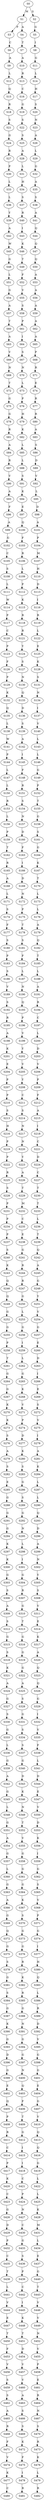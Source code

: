 strict digraph  {
	S0 -> S1 [ label = M ];
	S0 -> S2 [ label = S ];
	S1 -> S3 [ label = P ];
	S1 -> S4 [ label = A ];
	S2 -> S5 [ label = G ];
	S3 -> S6 [ label = C ];
	S4 -> S7 [ label = T ];
	S5 -> S8 [ label = I ];
	S6 -> S9 [ label = A ];
	S7 -> S10 [ label = A ];
	S8 -> S11 [ label = G ];
	S9 -> S12 [ label = L ];
	S10 -> S13 [ label = R ];
	S11 -> S14 [ label = L ];
	S12 -> S15 [ label = Q ];
	S13 -> S16 [ label = C ];
	S14 -> S17 [ label = H ];
	S15 -> S18 [ label = R ];
	S16 -> S19 [ label = G ];
	S17 -> S20 [ label = S ];
	S18 -> S21 [ label = S ];
	S19 -> S22 [ label = S ];
	S20 -> S23 [ label = N ];
	S21 -> S24 [ label = G ];
	S22 -> S25 [ label = S ];
	S23 -> S26 [ label = A ];
	S24 -> S27 [ label = R ];
	S25 -> S28 [ label = A ];
	S26 -> S29 [ label = L ];
	S27 -> S30 [ label = P ];
	S28 -> S31 [ label = L ];
	S29 -> S32 [ label = G ];
	S30 -> S33 [ label = L ];
	S31 -> S34 [ label = H ];
	S32 -> S35 [ label = A ];
	S33 -> S36 [ label = L ];
	S34 -> S37 [ label = S ];
	S35 -> S38 [ label = S ];
	S36 -> S39 [ label = Y ];
	S37 -> S40 [ label = R ];
	S38 -> S41 [ label = A ];
	S39 -> S42 [ label = A ];
	S40 -> S43 [ label = I ];
	S41 -> S44 [ label = Q ];
	S42 -> S45 [ label = W ];
	S43 -> S46 [ label = K ];
	S44 -> S47 [ label = Q ];
	S45 -> S48 [ label = G ];
	S46 -> S49 [ label = T ];
	S47 -> S50 [ label = Q ];
	S48 -> S51 [ label = L ];
	S49 -> S52 [ label = F ];
	S50 -> S53 [ label = A ];
	S51 -> S54 [ label = G ];
	S52 -> S55 [ label = V ];
	S53 -> S56 [ label = A ];
	S54 -> S57 [ label = A ];
	S55 -> S58 [ label = S ];
	S56 -> S59 [ label = A ];
	S57 -> S60 [ label = T ];
	S58 -> S61 [ label = P ];
	S59 -> S62 [ label = A ];
	S60 -> S63 [ label = A ];
	S61 -> S64 [ label = I ];
	S62 -> S65 [ label = A ];
	S63 -> S66 [ label = V ];
	S64 -> S67 [ label = S ];
	S65 -> S68 [ label = P ];
	S66 -> S69 [ label = N ];
	S67 -> S70 [ label = N ];
	S68 -> S71 [ label = R ];
	S69 -> S72 [ label = T ];
	S70 -> S73 [ label = L ];
	S71 -> S74 [ label = E ];
	S72 -> S75 [ label = G ];
	S73 -> S76 [ label = P ];
	S74 -> S77 [ label = R ];
	S75 -> S78 [ label = G ];
	S76 -> S79 [ label = H ];
	S77 -> S80 [ label = R ];
	S78 -> S81 [ label = R ];
	S79 -> S82 [ label = K ];
	S80 -> S83 [ label = A ];
	S81 -> S84 [ label = A ];
	S82 -> S85 [ label = L ];
	S83 -> S86 [ label = S ];
	S84 -> S87 [ label = R ];
	S85 -> S88 [ label = L ];
	S86 -> S89 [ label = D ];
	S87 -> S90 [ label = V ];
	S88 -> S91 [ label = S ];
	S89 -> S92 [ label = V ];
	S90 -> S93 [ label = A ];
	S91 -> S94 [ label = K ];
	S92 -> S95 [ label = L ];
	S93 -> S96 [ label = F ];
	S94 -> S97 [ label = E ];
	S95 -> S98 [ label = D ];
	S96 -> S99 [ label = A ];
	S97 -> S100 [ label = Q ];
	S98 -> S101 [ label = A ];
	S99 -> S102 [ label = G ];
	S100 -> S103 [ label = F ];
	S101 -> S104 [ label = P ];
	S102 -> S105 [ label = C ];
	S103 -> S106 [ label = R ];
	S104 -> S107 [ label = M ];
	S105 -> S108 [ label = S ];
	S106 -> S109 [ label = L ];
	S107 -> S110 [ label = H ];
	S108 -> S111 [ label = L ];
	S109 -> S112 [ label = P ];
	S110 -> S113 [ label = D ];
	S111 -> S114 [ label = W ];
	S112 -> S115 [ label = K ];
	S113 -> S116 [ label = I ];
	S114 -> S117 [ label = P ];
	S115 -> S118 [ label = R ];
	S116 -> S119 [ label = R ];
	S117 -> S120 [ label = C ];
	S118 -> S121 [ label = R ];
	S119 -> S122 [ label = L ];
	S120 -> S123 [ label = P ];
	S121 -> S124 [ label = Y ];
	S122 -> S125 [ label = E ];
	S123 -> S126 [ label = F ];
	S124 -> S127 [ label = S ];
	S125 -> S128 [ label = K ];
	S126 -> S129 [ label = P ];
	S127 -> S130 [ label = N ];
	S128 -> S131 [ label = S ];
	S129 -> S132 [ label = K ];
	S130 -> S133 [ label = Q ];
	S131 -> S134 [ label = N ];
	S132 -> S135 [ label = Q ];
	S133 -> S136 [ label = D ];
	S134 -> S137 [ label = I ];
	S135 -> S138 [ label = L ];
	S136 -> S139 [ label = S ];
	S137 -> S140 [ label = V ];
	S138 -> S141 [ label = W ];
	S139 -> S142 [ label = A ];
	S140 -> S143 [ label = L ];
	S141 -> S144 [ label = P ];
	S142 -> S145 [ label = I ];
	S143 -> S146 [ label = L ];
	S144 -> S147 [ label = L ];
	S145 -> S148 [ label = F ];
	S146 -> S149 [ label = G ];
	S147 -> S150 [ label = L ];
	S148 -> S151 [ label = R ];
	S149 -> S152 [ label = P ];
	S150 -> S153 [ label = R ];
	S151 -> S154 [ label = S ];
	S152 -> S155 [ label = T ];
	S153 -> S156 [ label = L ];
	S154 -> S157 [ label = N ];
	S155 -> S158 [ label = G ];
	S156 -> S159 [ label = P ];
	S157 -> S160 [ label = D ];
	S158 -> S161 [ label = S ];
	S159 -> S162 [ label = T ];
	S160 -> S163 [ label = F ];
	S161 -> S164 [ label = G ];
	S162 -> S165 [ label = R ];
	S163 -> S166 [ label = I ];
	S164 -> S167 [ label = K ];
	S165 -> S168 [ label = A ];
	S166 -> S169 [ label = D ];
	S167 -> S170 [ label = T ];
	S168 -> S171 [ label = L ];
	S169 -> S172 [ label = N ];
	S170 -> S173 [ label = L ];
	S171 -> S174 [ label = S ];
	S172 -> S175 [ label = P ];
	S173 -> S176 [ label = L ];
	S174 -> S177 [ label = F ];
	S175 -> S178 [ label = T ];
	S176 -> S179 [ label = A ];
	S177 -> S180 [ label = S ];
	S178 -> S181 [ label = S ];
	S179 -> S182 [ label = Q ];
	S180 -> S183 [ label = P ];
	S181 -> S184 [ label = F ];
	S182 -> S185 [ label = T ];
	S183 -> S186 [ label = S ];
	S184 -> S187 [ label = L ];
	S185 -> S188 [ label = L ];
	S186 -> S189 [ label = V ];
	S187 -> S190 [ label = N ];
	S188 -> S191 [ label = A ];
	S189 -> S192 [ label = S ];
	S190 -> S193 [ label = Q ];
	S191 -> S194 [ label = R ];
	S192 -> S195 [ label = R ];
	S193 -> S196 [ label = P ];
	S194 -> S197 [ label = C ];
	S195 -> S198 [ label = A ];
	S196 -> S199 [ label = V ];
	S197 -> S200 [ label = L ];
	S198 -> S201 [ label = K ];
	S199 -> S202 [ label = Y ];
	S200 -> S203 [ label = D ];
	S201 -> S204 [ label = E ];
	S202 -> S205 [ label = V ];
	S203 -> S206 [ label = V ];
	S204 -> S207 [ label = P ];
	S205 -> S208 [ label = Y ];
	S206 -> S209 [ label = P ];
	S207 -> S210 [ label = P ];
	S208 -> S211 [ label = C ];
	S209 -> S212 [ label = F ];
	S210 -> S213 [ label = S ];
	S211 -> S214 [ label = S ];
	S212 -> S215 [ label = A ];
	S213 -> S216 [ label = H ];
	S214 -> S217 [ label = N ];
	S215 -> S218 [ label = I ];
	S216 -> S219 [ label = P ];
	S217 -> S220 [ label = N ];
	S218 -> S221 [ label = C ];
	S219 -> S222 [ label = P ];
	S220 -> S223 [ label = Y ];
	S221 -> S224 [ label = D ];
	S222 -> S225 [ label = R ];
	S223 -> S226 [ label = A ];
	S224 -> S227 [ label = C ];
	S225 -> S228 [ label = S ];
	S226 -> S229 [ label = T ];
	S227 -> S230 [ label = T ];
	S228 -> S231 [ label = P ];
	S229 -> S232 [ label = M ];
	S230 -> S233 [ label = T ];
	S231 -> S234 [ label = P ];
	S232 -> S235 [ label = C ];
	S233 -> S236 [ label = L ];
	S234 -> S237 [ label = P ];
	S235 -> S238 [ label = E ];
	S236 -> S239 [ label = T ];
	S237 -> S240 [ label = S ];
	S238 -> S241 [ label = G ];
	S239 -> S242 [ label = Q ];
	S240 -> S243 [ label = K ];
	S241 -> S244 [ label = R ];
	S242 -> S245 [ label = A ];
	S243 -> S246 [ label = Q ];
	S244 -> S247 [ label = R ];
	S245 -> S248 [ label = G ];
	S246 -> S249 [ label = Q ];
	S247 -> S250 [ label = G ];
	S248 -> S251 [ label = Y ];
	S249 -> S252 [ label = G ];
	S250 -> S253 [ label = L ];
	S251 -> S254 [ label = V ];
	S252 -> S255 [ label = G ];
	S253 -> S256 [ label = G ];
	S254 -> S257 [ label = G ];
	S255 -> S258 [ label = P ];
	S256 -> S259 [ label = I ];
	S257 -> S260 [ label = E ];
	S258 -> S261 [ label = T ];
	S259 -> S262 [ label = L ];
	S260 -> S263 [ label = D ];
	S261 -> S264 [ label = G ];
	S262 -> S265 [ label = G ];
	S263 -> S266 [ label = I ];
	S264 -> S267 [ label = G ];
	S265 -> S268 [ label = K ];
	S266 -> S269 [ label = E ];
	S267 -> S270 [ label = K ];
	S268 -> S271 [ label = V ];
	S269 -> S272 [ label = S ];
	S270 -> S273 [ label = K ];
	S271 -> S274 [ label = P ];
	S272 -> S275 [ label = V ];
	S273 -> S276 [ label = S ];
	S274 -> S277 [ label = D ];
	S275 -> S278 [ label = I ];
	S276 -> S279 [ label = A ];
	S277 -> S280 [ label = K ];
	S278 -> S281 [ label = A ];
	S279 -> S282 [ label = S ];
	S280 -> S283 [ label = S ];
	S281 -> S284 [ label = K ];
	S282 -> S285 [ label = E ];
	S283 -> S286 [ label = G ];
	S284 -> S287 [ label = L ];
	S285 -> S288 [ label = G ];
	S286 -> S289 [ label = S ];
	S287 -> S290 [ label = L ];
	S288 -> S291 [ label = G ];
	S289 -> S292 [ label = G ];
	S290 -> S293 [ label = Q ];
	S291 -> S294 [ label = G ];
	S292 -> S295 [ label = N ];
	S293 -> S296 [ label = D ];
	S294 -> S297 [ label = K ];
	S295 -> S298 [ label = L ];
	S296 -> S299 [ label = A ];
	S297 -> S300 [ label = K ];
	S298 -> S301 [ label = I ];
	S299 -> S302 [ label = N ];
	S300 -> S303 [ label = G ];
	S301 -> S304 [ label = G ];
	S302 -> S305 [ label = Y ];
	S303 -> S306 [ label = S ];
	S304 -> S307 [ label = R ];
	S305 -> S308 [ label = S ];
	S306 -> S309 [ label = A ];
	S307 -> S310 [ label = G ];
	S308 -> S311 [ label = V ];
	S309 -> S312 [ label = S ];
	S310 -> S313 [ label = T ];
	S311 -> S314 [ label = E ];
	S312 -> S315 [ label = G ];
	S313 -> S316 [ label = G ];
	S314 -> S317 [ label = K ];
	S315 -> S318 [ label = S ];
	S316 -> S319 [ label = G ];
	S317 -> S320 [ label = A ];
	S318 -> S321 [ label = K ];
	S319 -> S322 [ label = G ];
	S320 -> S323 [ label = Q ];
	S321 -> S324 [ label = A ];
	S322 -> S325 [ label = A ];
	S323 -> S326 [ label = Q ];
	S324 -> S327 [ label = G ];
	S325 -> S328 [ label = S ];
	S326 -> S329 [ label = G ];
	S327 -> S330 [ label = S ];
	S328 -> S331 [ label = G ];
	S329 -> S332 [ label = I ];
	S330 -> S333 [ label = G ];
	S331 -> S334 [ label = S ];
	S332 -> S335 [ label = V ];
	S333 -> S336 [ label = L ];
	S334 -> S337 [ label = S ];
	S335 -> S338 [ label = F ];
	S336 -> S339 [ label = G ];
	S337 -> S340 [ label = G ];
	S338 -> S341 [ label = L ];
	S339 -> S342 [ label = A ];
	S340 -> S343 [ label = D ];
	S341 -> S344 [ label = D ];
	S342 -> S345 [ label = G ];
	S343 -> S346 [ label = K ];
	S344 -> S347 [ label = E ];
	S345 -> S348 [ label = L ];
	S346 -> S349 [ label = N ];
	S347 -> S350 [ label = V ];
	S348 -> S351 [ label = G ];
	S349 -> S352 [ label = T ];
	S350 -> S353 [ label = D ];
	S351 -> S354 [ label = A ];
	S352 -> S355 [ label = V ];
	S353 -> S356 [ label = K ];
	S354 -> S357 [ label = G ];
	S355 -> S358 [ label = G ];
	S356 -> S359 [ label = I ];
	S357 -> S360 [ label = L ];
	S358 -> S361 [ label = G ];
	S359 -> S362 [ label = G ];
	S360 -> S363 [ label = G ];
	S361 -> S364 [ label = G ];
	S362 -> S365 [ label = S ];
	S363 -> S366 [ label = A ];
	S364 -> S367 [ label = K ];
	S365 -> S368 [ label = V ];
	S366 -> S369 [ label = G ];
	S367 -> S370 [ label = S ];
	S368 -> S371 [ label = P ];
	S369 -> S372 [ label = Q ];
	S370 -> S373 [ label = G ];
	S371 -> S374 [ label = G ];
	S372 -> S375 [ label = G ];
	S373 -> S376 [ label = G ];
	S374 -> S377 [ label = I ];
	S375 -> S378 [ label = S ];
	S376 -> S379 [ label = R ];
	S377 -> S380 [ label = H ];
	S378 -> S381 [ label = G ];
	S379 -> S382 [ label = K ];
	S380 -> S383 [ label = Q ];
	S381 -> S384 [ label = S ];
	S382 -> S385 [ label = R ];
	S383 -> S386 [ label = L ];
	S384 -> S387 [ label = G ];
	S385 -> S388 [ label = G ];
	S386 -> S389 [ label = R ];
	S387 -> S390 [ label = K ];
	S388 -> S391 [ label = N ];
	S389 -> S392 [ label = D ];
	S390 -> S393 [ label = G ];
	S391 -> S394 [ label = G ];
	S392 -> S395 [ label = V ];
	S393 -> S396 [ label = D ];
	S394 -> S397 [ label = G ];
	S395 -> S398 [ label = G ];
	S396 -> S399 [ label = G ];
	S397 -> S400 [ label = N ];
	S398 -> S401 [ label = G ];
	S399 -> S402 [ label = E ];
	S400 -> S403 [ label = Q ];
	S401 -> S404 [ label = E ];
	S402 -> S405 [ label = Q ];
	S403 -> S406 [ label = F ];
	S404 -> S407 [ label = G ];
	S405 -> S408 [ label = P ];
	S406 -> S409 [ label = T ];
	S407 -> S410 [ label = V ];
	S408 -> S411 [ label = R ];
	S409 -> S412 [ label = G ];
	S410 -> S413 [ label = Q ];
	S411 -> S414 [ label = C ];
	S412 -> S415 [ label = I ];
	S413 -> S416 [ label = Q ];
	S414 -> S417 [ label = P ];
	S415 -> S418 [ label = I ];
	S416 -> S419 [ label = G ];
	S417 -> S420 [ label = K ];
	S418 -> S421 [ label = C ];
	S419 -> S422 [ label = L ];
	S420 -> S423 [ label = C ];
	S421 -> S424 [ label = P ];
	S422 -> S425 [ label = L ];
	S423 -> S426 [ label = G ];
	S424 -> S427 [ label = N ];
	S425 -> S428 [ label = K ];
	S426 -> S429 [ label = D ];
	S427 -> S430 [ label = C ];
	S428 -> S431 [ label = M ];
	S429 -> S432 [ label = P ];
	S430 -> S433 [ label = G ];
	S431 -> S434 [ label = L ];
	S432 -> S435 [ label = C ];
	S433 -> S436 [ label = S ];
	S434 -> S437 [ label = E ];
	S435 -> S438 [ label = T ];
	S436 -> S439 [ label = P ];
	S437 -> S440 [ label = G ];
	S438 -> S441 [ label = L ];
	S439 -> S442 [ label = C ];
	S440 -> S443 [ label = T ];
	S441 -> S444 [ label = V ];
	S442 -> S445 [ label = I ];
	S443 -> S446 [ label = V ];
	S444 -> S447 [ label = E ];
	S445 -> S448 [ label = K ];
	S446 -> S449 [ label = V ];
	S447 -> S450 [ label = T ];
	S448 -> S451 [ label = T ];
	S449 -> S452 [ label = N ];
	S450 -> S453 [ label = F ];
	S451 -> S454 [ label = D ];
	S452 -> S455 [ label = V ];
	S453 -> S456 [ label = V ];
	S454 -> S457 [ label = V ];
	S455 -> S458 [ label = P ];
	S456 -> S459 [ label = S ];
	S457 -> S460 [ label = V ];
	S458 -> S461 [ label = E ];
	S459 -> S462 [ label = S ];
	S460 -> S463 [ label = A ];
	S461 -> S464 [ label = R ];
	S462 -> S465 [ label = A ];
	S463 -> S466 [ label = S ];
	S464 -> S467 [ label = N ];
	S465 -> S468 [ label = R ];
	S466 -> S469 [ label = S ];
	S467 -> S470 [ label = S ];
	S468 -> S471 [ label = F ];
	S469 -> S472 [ label = K ];
	S470 -> S473 [ label = R ];
	S471 -> S474 [ label = V ];
	S472 -> S475 [ label = F ];
	S473 -> S476 [ label = K ];
	S474 -> S477 [ label = K ];
	S475 -> S478 [ label = I ];
	S476 -> S479 [ label = L ];
	S477 -> S480 [ label = C ];
	S478 -> S481 [ label = R ];
	S479 -> S482 [ label = R ];
}
